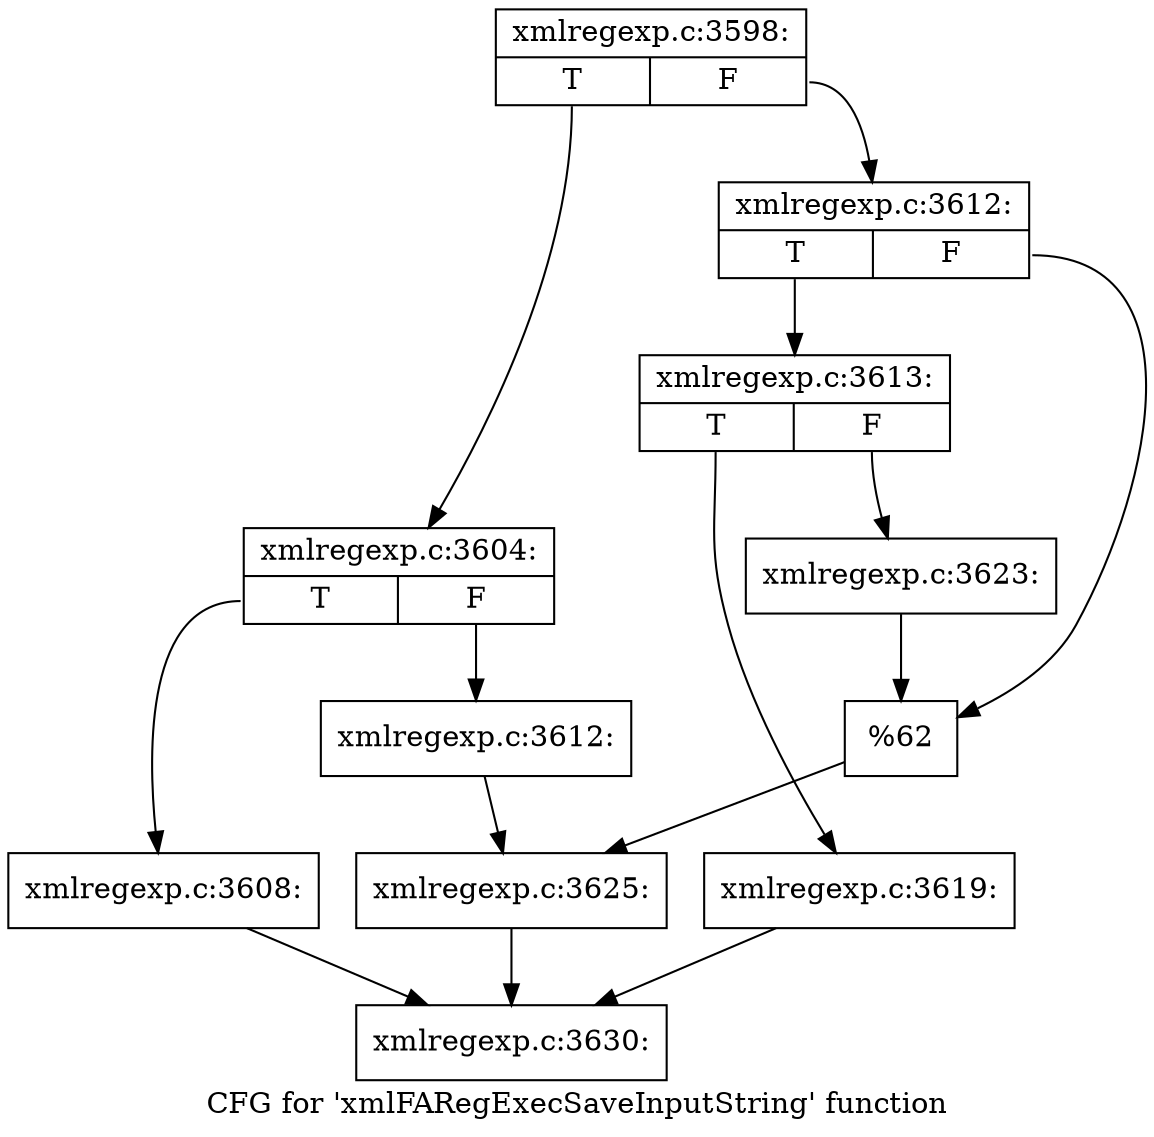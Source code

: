 digraph "CFG for 'xmlFARegExecSaveInputString' function" {
	label="CFG for 'xmlFARegExecSaveInputString' function";

	Node0x41f7bf0 [shape=record,label="{xmlregexp.c:3598:|{<s0>T|<s1>F}}"];
	Node0x41f7bf0:s0 -> Node0x422d690;
	Node0x41f7bf0:s1 -> Node0x422d730;
	Node0x422d690 [shape=record,label="{xmlregexp.c:3604:|{<s0>T|<s1>F}}"];
	Node0x422d690:s0 -> Node0x422e4a0;
	Node0x422d690:s1 -> Node0x422e4f0;
	Node0x422e4a0 [shape=record,label="{xmlregexp.c:3608:}"];
	Node0x422e4a0 -> Node0x41f80d0;
	Node0x422e4f0 [shape=record,label="{xmlregexp.c:3612:}"];
	Node0x422e4f0 -> Node0x422d6e0;
	Node0x422d730 [shape=record,label="{xmlregexp.c:3612:|{<s0>T|<s1>F}}"];
	Node0x422d730:s0 -> Node0x422f040;
	Node0x422d730:s1 -> Node0x422f090;
	Node0x422f040 [shape=record,label="{xmlregexp.c:3613:|{<s0>T|<s1>F}}"];
	Node0x422f040:s0 -> Node0x4230680;
	Node0x422f040:s1 -> Node0x42306d0;
	Node0x4230680 [shape=record,label="{xmlregexp.c:3619:}"];
	Node0x4230680 -> Node0x41f80d0;
	Node0x42306d0 [shape=record,label="{xmlregexp.c:3623:}"];
	Node0x42306d0 -> Node0x422f090;
	Node0x422f090 [shape=record,label="{%62}"];
	Node0x422f090 -> Node0x422d6e0;
	Node0x422d6e0 [shape=record,label="{xmlregexp.c:3625:}"];
	Node0x422d6e0 -> Node0x41f80d0;
	Node0x41f80d0 [shape=record,label="{xmlregexp.c:3630:}"];
}
